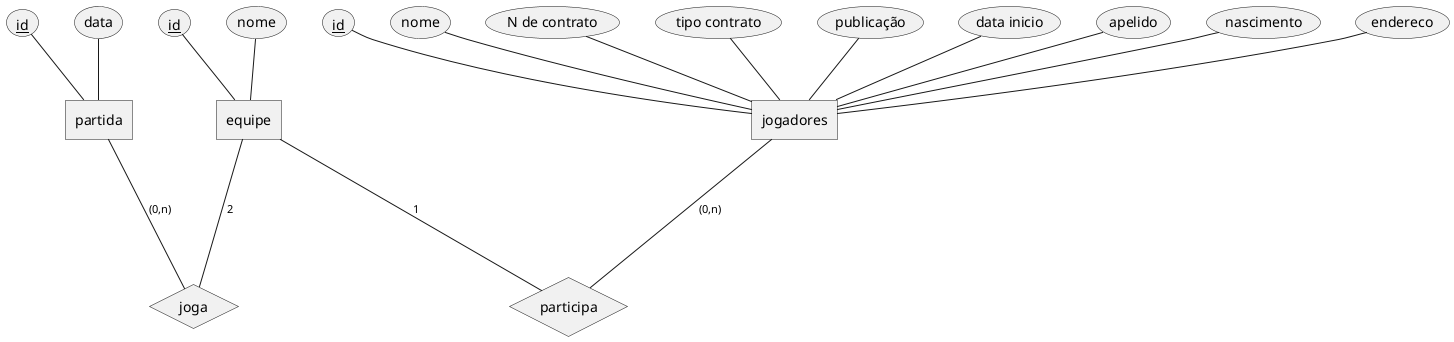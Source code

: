 @startchen

entity jogadores{
id <<key>>
nome
N de contrato
tipo contrato
publicação
data inicio
apelido
nascimento
endereco
}

entity equipe{
id <<key>>
nome
}

entity partida{
id <<key>>
data

relationship joga{
}

relationship participa{
}

jogadores -(0,n)- participa
equipe -1- participa
equipe -2- joga
partida -(0,n)- joga
@endchen